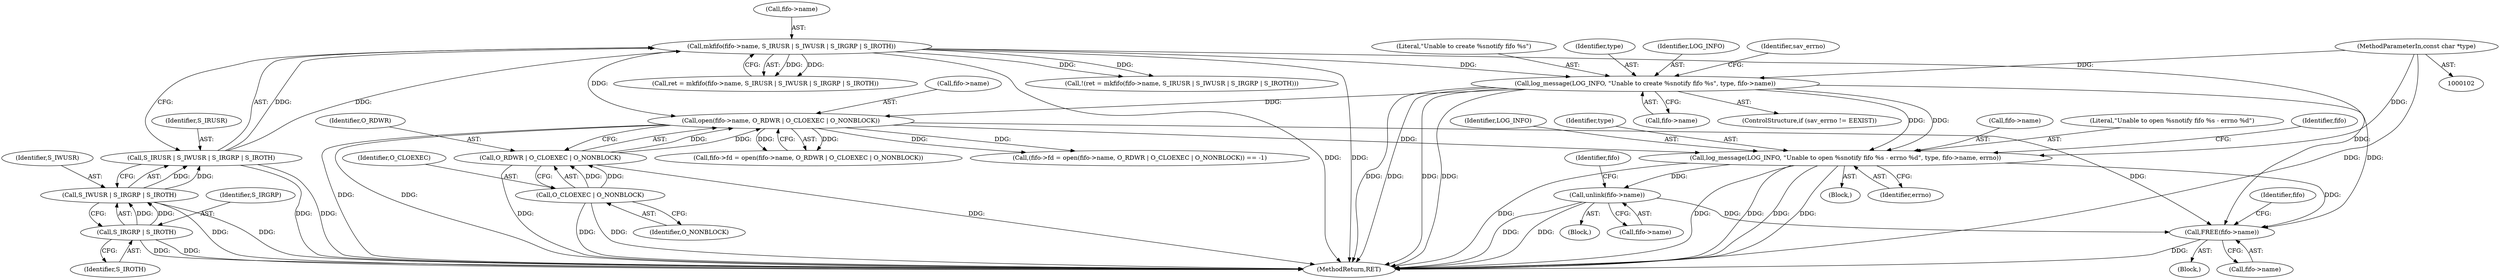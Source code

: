 digraph "1_keepalived_04f2d32871bb3b11d7dc024039952f2fe2750306_10@API" {
"1000203" [label="(Call,unlink(fifo->name))"];
"1000190" [label="(Call,log_message(LOG_INFO, \"Unable to open %snotify fifo %s - errno %d\", type, fifo->name, errno))"];
"1000146" [label="(Call,log_message(LOG_INFO, \"Unable to create %snotify fifo %s\", type, fifo->name))"];
"1000105" [label="(MethodParameterIn,const char *type)"];
"1000121" [label="(Call,mkfifo(fifo->name, S_IRUSR | S_IWUSR | S_IRGRP | S_IROTH))"];
"1000125" [label="(Call,S_IRUSR | S_IWUSR | S_IRGRP | S_IROTH)"];
"1000127" [label="(Call,S_IWUSR | S_IRGRP | S_IROTH)"];
"1000129" [label="(Call,S_IRGRP | S_IROTH)"];
"1000178" [label="(Call,open(fifo->name, O_RDWR | O_CLOEXEC | O_NONBLOCK))"];
"1000182" [label="(Call,O_RDWR | O_CLOEXEC | O_NONBLOCK)"];
"1000184" [label="(Call,O_CLOEXEC | O_NONBLOCK)"];
"1000220" [label="(Call,FREE(fifo->name))"];
"1000209" [label="(Identifier,fifo)"];
"1000204" [label="(Call,fifo->name)"];
"1000173" [label="(Call,(fifo->fd = open(fifo->name, O_RDWR | O_CLOEXEC | O_NONBLOCK)) == -1)"];
"1000190" [label="(Call,log_message(LOG_INFO, \"Unable to open %snotify fifo %s - errno %d\", type, fifo->name, errno))"];
"1000194" [label="(Call,fifo->name)"];
"1000192" [label="(Literal,\"Unable to open %snotify fifo %s - errno %d\")"];
"1000226" [label="(Identifier,fifo)"];
"1000156" [label="(Identifier,sav_errno)"];
"1000128" [label="(Identifier,S_IWUSR)"];
"1000220" [label="(Call,FREE(fifo->name))"];
"1000150" [label="(Call,fifo->name)"];
"1000200" [label="(Identifier,fifo)"];
"1000186" [label="(Identifier,O_NONBLOCK)"];
"1000118" [label="(Call,!(ret = mkfifo(fifo->name, S_IRUSR | S_IWUSR | S_IRGRP | S_IROTH)))"];
"1000184" [label="(Call,O_CLOEXEC | O_NONBLOCK)"];
"1000203" [label="(Call,unlink(fifo->name))"];
"1000125" [label="(Call,S_IRUSR | S_IWUSR | S_IRGRP | S_IROTH)"];
"1000119" [label="(Call,ret = mkfifo(fifo->name, S_IRUSR | S_IWUSR | S_IRGRP | S_IROTH))"];
"1000174" [label="(Call,fifo->fd = open(fifo->name, O_RDWR | O_CLOEXEC | O_NONBLOCK))"];
"1000182" [label="(Call,O_RDWR | O_CLOEXEC | O_NONBLOCK)"];
"1000191" [label="(Identifier,LOG_INFO)"];
"1000142" [label="(ControlStructure,if (sav_errno != EEXIST))"];
"1000105" [label="(MethodParameterIn,const char *type)"];
"1000219" [label="(Block,)"];
"1000129" [label="(Call,S_IRGRP | S_IROTH)"];
"1000127" [label="(Call,S_IWUSR | S_IRGRP | S_IROTH)"];
"1000197" [label="(Identifier,errno)"];
"1000178" [label="(Call,open(fifo->name, O_RDWR | O_CLOEXEC | O_NONBLOCK))"];
"1000126" [label="(Identifier,S_IRUSR)"];
"1000229" [label="(MethodReturn,RET)"];
"1000130" [label="(Identifier,S_IRGRP)"];
"1000183" [label="(Identifier,O_RDWR)"];
"1000189" [label="(Block,)"];
"1000146" [label="(Call,log_message(LOG_INFO, \"Unable to create %snotify fifo %s\", type, fifo->name))"];
"1000121" [label="(Call,mkfifo(fifo->name, S_IRUSR | S_IWUSR | S_IRGRP | S_IROTH))"];
"1000221" [label="(Call,fifo->name)"];
"1000148" [label="(Literal,\"Unable to create %snotify fifo %s\")"];
"1000149" [label="(Identifier,type)"];
"1000122" [label="(Call,fifo->name)"];
"1000147" [label="(Identifier,LOG_INFO)"];
"1000179" [label="(Call,fifo->name)"];
"1000202" [label="(Block,)"];
"1000193" [label="(Identifier,type)"];
"1000131" [label="(Identifier,S_IROTH)"];
"1000185" [label="(Identifier,O_CLOEXEC)"];
"1000203" -> "1000202"  [label="AST: "];
"1000203" -> "1000204"  [label="CFG: "];
"1000204" -> "1000203"  [label="AST: "];
"1000209" -> "1000203"  [label="CFG: "];
"1000203" -> "1000229"  [label="DDG: "];
"1000203" -> "1000229"  [label="DDG: "];
"1000190" -> "1000203"  [label="DDG: "];
"1000203" -> "1000220"  [label="DDG: "];
"1000190" -> "1000189"  [label="AST: "];
"1000190" -> "1000197"  [label="CFG: "];
"1000191" -> "1000190"  [label="AST: "];
"1000192" -> "1000190"  [label="AST: "];
"1000193" -> "1000190"  [label="AST: "];
"1000194" -> "1000190"  [label="AST: "];
"1000197" -> "1000190"  [label="AST: "];
"1000200" -> "1000190"  [label="CFG: "];
"1000190" -> "1000229"  [label="DDG: "];
"1000190" -> "1000229"  [label="DDG: "];
"1000190" -> "1000229"  [label="DDG: "];
"1000190" -> "1000229"  [label="DDG: "];
"1000190" -> "1000229"  [label="DDG: "];
"1000146" -> "1000190"  [label="DDG: "];
"1000146" -> "1000190"  [label="DDG: "];
"1000105" -> "1000190"  [label="DDG: "];
"1000178" -> "1000190"  [label="DDG: "];
"1000190" -> "1000220"  [label="DDG: "];
"1000146" -> "1000142"  [label="AST: "];
"1000146" -> "1000150"  [label="CFG: "];
"1000147" -> "1000146"  [label="AST: "];
"1000148" -> "1000146"  [label="AST: "];
"1000149" -> "1000146"  [label="AST: "];
"1000150" -> "1000146"  [label="AST: "];
"1000156" -> "1000146"  [label="CFG: "];
"1000146" -> "1000229"  [label="DDG: "];
"1000146" -> "1000229"  [label="DDG: "];
"1000146" -> "1000229"  [label="DDG: "];
"1000146" -> "1000229"  [label="DDG: "];
"1000105" -> "1000146"  [label="DDG: "];
"1000121" -> "1000146"  [label="DDG: "];
"1000146" -> "1000178"  [label="DDG: "];
"1000146" -> "1000220"  [label="DDG: "];
"1000105" -> "1000102"  [label="AST: "];
"1000105" -> "1000229"  [label="DDG: "];
"1000121" -> "1000119"  [label="AST: "];
"1000121" -> "1000125"  [label="CFG: "];
"1000122" -> "1000121"  [label="AST: "];
"1000125" -> "1000121"  [label="AST: "];
"1000119" -> "1000121"  [label="CFG: "];
"1000121" -> "1000229"  [label="DDG: "];
"1000121" -> "1000229"  [label="DDG: "];
"1000121" -> "1000118"  [label="DDG: "];
"1000121" -> "1000118"  [label="DDG: "];
"1000121" -> "1000119"  [label="DDG: "];
"1000121" -> "1000119"  [label="DDG: "];
"1000125" -> "1000121"  [label="DDG: "];
"1000125" -> "1000121"  [label="DDG: "];
"1000121" -> "1000178"  [label="DDG: "];
"1000121" -> "1000220"  [label="DDG: "];
"1000125" -> "1000127"  [label="CFG: "];
"1000126" -> "1000125"  [label="AST: "];
"1000127" -> "1000125"  [label="AST: "];
"1000125" -> "1000229"  [label="DDG: "];
"1000125" -> "1000229"  [label="DDG: "];
"1000127" -> "1000125"  [label="DDG: "];
"1000127" -> "1000125"  [label="DDG: "];
"1000127" -> "1000129"  [label="CFG: "];
"1000128" -> "1000127"  [label="AST: "];
"1000129" -> "1000127"  [label="AST: "];
"1000127" -> "1000229"  [label="DDG: "];
"1000127" -> "1000229"  [label="DDG: "];
"1000129" -> "1000127"  [label="DDG: "];
"1000129" -> "1000127"  [label="DDG: "];
"1000129" -> "1000131"  [label="CFG: "];
"1000130" -> "1000129"  [label="AST: "];
"1000131" -> "1000129"  [label="AST: "];
"1000129" -> "1000229"  [label="DDG: "];
"1000129" -> "1000229"  [label="DDG: "];
"1000178" -> "1000174"  [label="AST: "];
"1000178" -> "1000182"  [label="CFG: "];
"1000179" -> "1000178"  [label="AST: "];
"1000182" -> "1000178"  [label="AST: "];
"1000174" -> "1000178"  [label="CFG: "];
"1000178" -> "1000229"  [label="DDG: "];
"1000178" -> "1000229"  [label="DDG: "];
"1000178" -> "1000173"  [label="DDG: "];
"1000178" -> "1000173"  [label="DDG: "];
"1000178" -> "1000174"  [label="DDG: "];
"1000178" -> "1000174"  [label="DDG: "];
"1000182" -> "1000178"  [label="DDG: "];
"1000182" -> "1000178"  [label="DDG: "];
"1000178" -> "1000220"  [label="DDG: "];
"1000182" -> "1000184"  [label="CFG: "];
"1000183" -> "1000182"  [label="AST: "];
"1000184" -> "1000182"  [label="AST: "];
"1000182" -> "1000229"  [label="DDG: "];
"1000182" -> "1000229"  [label="DDG: "];
"1000184" -> "1000182"  [label="DDG: "];
"1000184" -> "1000182"  [label="DDG: "];
"1000184" -> "1000186"  [label="CFG: "];
"1000185" -> "1000184"  [label="AST: "];
"1000186" -> "1000184"  [label="AST: "];
"1000184" -> "1000229"  [label="DDG: "];
"1000184" -> "1000229"  [label="DDG: "];
"1000220" -> "1000219"  [label="AST: "];
"1000220" -> "1000221"  [label="CFG: "];
"1000221" -> "1000220"  [label="AST: "];
"1000226" -> "1000220"  [label="CFG: "];
"1000220" -> "1000229"  [label="DDG: "];
}
